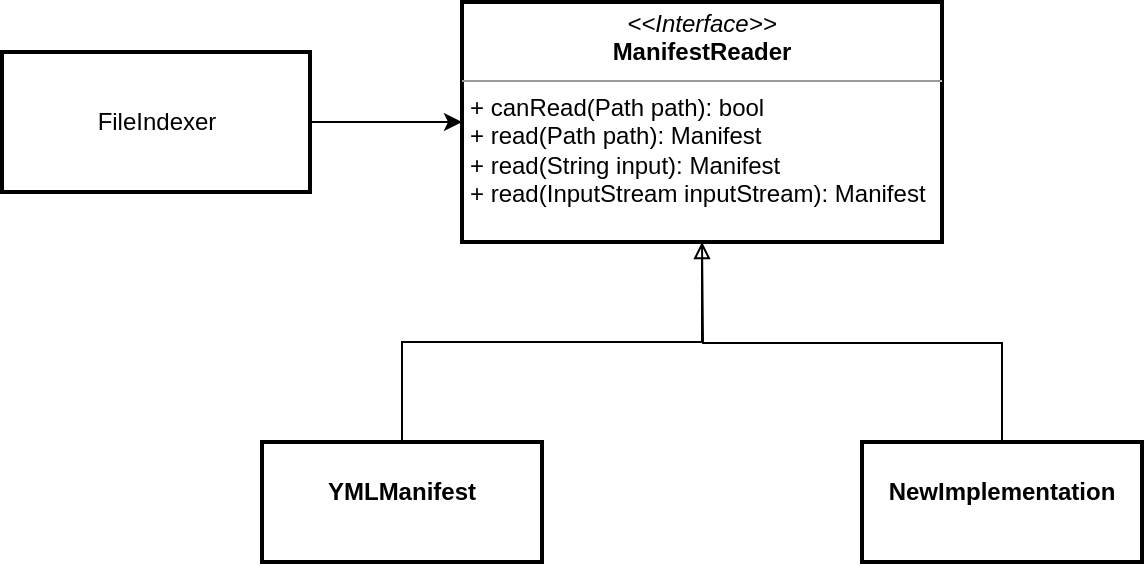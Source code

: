 <mxfile version="10.9.5" type="device"><diagram id="4Hrne3j13Lq7K0y_TVCY" name="Page-1"><mxGraphModel dx="946" dy="682" grid="1" gridSize="10" guides="1" tooltips="1" connect="1" arrows="1" fold="1" page="1" pageScale="1" pageWidth="827" pageHeight="1169" math="0" shadow="0"><root><mxCell id="0"/><mxCell id="1" parent="0"/><mxCell id="zM7DM4WX92ZGbdO3Twyp-5" style="edgeStyle=orthogonalEdgeStyle;rounded=0;orthogonalLoop=1;jettySize=auto;html=1;exitX=0.5;exitY=1;exitDx=0;exitDy=0;entryX=0.5;entryY=0;entryDx=0;entryDy=0;strokeWidth=1;startArrow=block;startFill=0;endArrow=none;endFill=0;" edge="1" parent="1" source="zM7DM4WX92ZGbdO3Twyp-1" target="zM7DM4WX92ZGbdO3Twyp-4"><mxGeometry relative="1" as="geometry"/></mxCell><mxCell id="zM7DM4WX92ZGbdO3Twyp-1" value="&lt;p style=&quot;margin: 0px ; margin-top: 4px ; text-align: center&quot;&gt;&lt;i&gt;&amp;lt;&amp;lt;Interface&amp;gt;&amp;gt;&lt;/i&gt;&lt;br&gt;&lt;b&gt;ManifestReader&lt;/b&gt;&lt;/p&gt;&lt;hr size=&quot;1&quot;&gt;&lt;p style=&quot;margin: 0px ; margin-left: 4px&quot;&gt;&lt;/p&gt;&lt;p style=&quot;margin: 0px ; margin-left: 4px&quot;&gt;+ canRead(Path path): bool&lt;br&gt;+ read(Path path): Manifest&lt;/p&gt;&lt;p style=&quot;margin: 0px ; margin-left: 4px&quot;&gt;+ read(String input): Manifest&lt;br&gt;&lt;/p&gt;&lt;p style=&quot;margin: 0px ; margin-left: 4px&quot;&gt;+ read(InputStream inputStream): Manifest&lt;br&gt;&lt;/p&gt;&lt;p style=&quot;margin: 0px ; margin-left: 4px&quot;&gt;&lt;br&gt;&lt;/p&gt;" style="verticalAlign=top;align=left;overflow=fill;fontSize=12;fontFamily=Helvetica;html=1;strokeWidth=2;" vertex="1" parent="1"><mxGeometry x="260" y="190" width="240" height="120" as="geometry"/></mxCell><mxCell id="zM7DM4WX92ZGbdO3Twyp-3" style="edgeStyle=none;rounded=0;orthogonalLoop=1;jettySize=auto;html=1;exitX=1;exitY=0.5;exitDx=0;exitDy=0;entryX=0;entryY=0.5;entryDx=0;entryDy=0;strokeWidth=1;" edge="1" parent="1" source="zM7DM4WX92ZGbdO3Twyp-2" target="zM7DM4WX92ZGbdO3Twyp-1"><mxGeometry relative="1" as="geometry"/></mxCell><mxCell id="zM7DM4WX92ZGbdO3Twyp-2" value="FileIndexer" style="html=1;strokeWidth=2;" vertex="1" parent="1"><mxGeometry x="30" y="215" width="154" height="70" as="geometry"/></mxCell><mxCell id="zM7DM4WX92ZGbdO3Twyp-4" value="&lt;p style=&quot;margin: 0px ; margin-top: 4px ; text-align: center&quot;&gt;&lt;br&gt;&lt;b&gt;YMLManifest&lt;/b&gt;&lt;/p&gt;" style="verticalAlign=top;align=left;overflow=fill;fontSize=12;fontFamily=Helvetica;html=1;strokeWidth=2;" vertex="1" parent="1"><mxGeometry x="160" y="410" width="140" height="60" as="geometry"/></mxCell><mxCell id="zM7DM4WX92ZGbdO3Twyp-7" style="edgeStyle=orthogonalEdgeStyle;rounded=0;orthogonalLoop=1;jettySize=auto;html=1;exitX=0.5;exitY=0;exitDx=0;exitDy=0;startArrow=none;startFill=0;endArrow=none;endFill=0;strokeWidth=1;" edge="1" parent="1" source="zM7DM4WX92ZGbdO3Twyp-6"><mxGeometry relative="1" as="geometry"><mxPoint x="380" y="310" as="targetPoint"/></mxGeometry></mxCell><mxCell id="zM7DM4WX92ZGbdO3Twyp-6" value="&lt;p style=&quot;margin: 0px ; margin-top: 4px ; text-align: center&quot;&gt;&lt;br&gt;&lt;b&gt;NewImplementation&lt;/b&gt;&lt;/p&gt;" style="verticalAlign=top;align=left;overflow=fill;fontSize=12;fontFamily=Helvetica;html=1;strokeWidth=2;" vertex="1" parent="1"><mxGeometry x="460" y="410" width="140" height="60" as="geometry"/></mxCell></root></mxGraphModel></diagram><diagram id="igCOJAT7nAKrtOsMZcAv" name="Page-2"><mxGraphModel dx="946" dy="1851" grid="1" gridSize="10" guides="1" tooltips="1" connect="1" arrows="1" fold="1" page="1" pageScale="1" pageWidth="827" pageHeight="1169" math="0" shadow="0"><root><mxCell id="MSMZjLsJmqOjjyThpmT2-0"/><mxCell id="MSMZjLsJmqOjjyThpmT2-1" parent="MSMZjLsJmqOjjyThpmT2-0"/><mxCell id="MSMZjLsJmqOjjyThpmT2-10" style="rounded=0;orthogonalLoop=1;jettySize=auto;html=1;exitX=0.9;exitY=0.1;exitDx=0;exitDy=0;exitPerimeter=0;entryX=0;entryY=0.75;entryDx=0;entryDy=0;strokeWidth=5;" edge="1" parent="MSMZjLsJmqOjjyThpmT2-1" source="MSMZjLsJmqOjjyThpmT2-4" target="MSMZjLsJmqOjjyThpmT2-8"><mxGeometry relative="1" as="geometry"/></mxCell><mxCell id="MSMZjLsJmqOjjyThpmT2-4" value="&lt;pre style=&quot;font-size: 20px&quot;&gt;Nowy szablon&lt;/pre&gt;" style="verticalLabelPosition=bottom;html=1;verticalAlign=top;align=center;strokeColor=none;fillColor=#00BEF2;shape=mxgraph.azure.code_file;pointerEvents=1;" vertex="1" parent="MSMZjLsJmqOjjyThpmT2-1"><mxGeometry x="107" y="430" width="86" height="90" as="geometry"/></mxCell><mxCell id="MSMZjLsJmqOjjyThpmT2-11" style="edgeStyle=none;rounded=0;orthogonalLoop=1;jettySize=auto;html=1;exitX=1;exitY=0.5;exitDx=0;exitDy=0;entryX=0;entryY=0.5;entryDx=0;entryDy=0;strokeWidth=5;" edge="1" parent="MSMZjLsJmqOjjyThpmT2-1" source="MSMZjLsJmqOjjyThpmT2-6" target="MSMZjLsJmqOjjyThpmT2-8"><mxGeometry relative="1" as="geometry"/></mxCell><mxCell id="MSMZjLsJmqOjjyThpmT2-6" value="&lt;pre&gt;&lt;font style=&quot;font-size: 20px&quot;&gt;develop&lt;/font&gt;&lt;/pre&gt;" style="shape=image;html=1;verticalAlign=top;verticalLabelPosition=bottom;labelBackgroundColor=#ffffff;imageAspect=0;aspect=fixed;image=https://cdn4.iconfinder.com/data/icons/feather/24/git-commit-128.png" vertex="1" parent="MSMZjLsJmqOjjyThpmT2-1"><mxGeometry x="86" y="190" width="128" height="128" as="geometry"/></mxCell><mxCell id="MSMZjLsJmqOjjyThpmT2-12" value="&lt;pre&gt;&lt;font style=&quot;font-size: 20px&quot;&gt;Zatwierdza&lt;/font&gt;&lt;/pre&gt;" style="edgeStyle=none;rounded=0;orthogonalLoop=1;jettySize=auto;html=1;exitX=0.5;exitY=1;exitDx=0;exitDy=0;entryX=0.5;entryY=0;entryDx=0;entryDy=0;strokeWidth=5;labelPosition=right;verticalLabelPosition=middle;align=left;verticalAlign=middle;" edge="1" parent="MSMZjLsJmqOjjyThpmT2-1" target="MSMZjLsJmqOjjyThpmT2-8"><mxGeometry x="-0.091" y="17" relative="1" as="geometry"><mxPoint x="413" y="80" as="sourcePoint"/><mxPoint as="offset"/></mxGeometry></mxCell><mxCell id="MSMZjLsJmqOjjyThpmT2-13" style="edgeStyle=none;rounded=0;orthogonalLoop=1;jettySize=auto;html=1;exitX=1;exitY=0.5;exitDx=0;exitDy=0;entryX=0;entryY=0.5;entryDx=0;entryDy=0;strokeWidth=5;" edge="1" parent="MSMZjLsJmqOjjyThpmT2-1" source="MSMZjLsJmqOjjyThpmT2-8" target="MSMZjLsJmqOjjyThpmT2-9"><mxGeometry relative="1" as="geometry"/></mxCell><mxCell id="MSMZjLsJmqOjjyThpmT2-8" value="&lt;pre style=&quot;font-size: 20px&quot;&gt;Pull Request&lt;/pre&gt;" style="shape=image;html=1;verticalAlign=top;verticalLabelPosition=bottom;labelBackgroundColor=#ffffff;imageAspect=0;aspect=fixed;image=https://cdn4.iconfinder.com/data/icons/feather/24/git-pull-request-128.png;strokeWidth=4;" vertex="1" parent="MSMZjLsJmqOjjyThpmT2-1"><mxGeometry x="349" y="190" width="128" height="128" as="geometry"/></mxCell><mxCell id="MSMZjLsJmqOjjyThpmT2-9" value="&lt;pre&gt;&lt;font style=&quot;font-size: 20px&quot;&gt;develop&lt;/font&gt;&lt;/pre&gt;" style="shape=image;html=1;verticalAlign=top;verticalLabelPosition=bottom;labelBackgroundColor=#ffffff;imageAspect=0;aspect=fixed;image=https://cdn4.iconfinder.com/data/icons/feather/24/git-commit-128.png" vertex="1" parent="MSMZjLsJmqOjjyThpmT2-1"><mxGeometry x="590" y="190" width="128" height="128" as="geometry"/></mxCell><mxCell id="MSMZjLsJmqOjjyThpmT2-15" value="&lt;pre style=&quot;font-size: 20px&quot;&gt;Moderator&lt;/pre&gt;" style="shape=image;html=1;verticalAlign=middle;verticalLabelPosition=middle;labelBackgroundColor=#ffffff;imageAspect=0;aspect=fixed;image=https://cdn0.iconfinder.com/data/icons/facebook-ui-glyph/48/Sed-10-128.png;strokeWidth=6;labelPosition=left;align=right;" vertex="1" parent="MSMZjLsJmqOjjyThpmT2-1"><mxGeometry x="340" y="-40" width="158" height="158" as="geometry"/></mxCell><mxCell id="MSMZjLsJmqOjjyThpmT2-16" value="&lt;h1&gt;&lt;font style=&quot;font-size: 19px&quot;&gt;Hash: C85AD24&lt;/font&gt;&lt;/h1&gt;&lt;p&gt;&lt;/p&gt;&lt;ul&gt;&lt;li&gt;Dodany 'Nowy Szablon'&lt;/li&gt;&lt;/ul&gt;&lt;p&gt;&lt;/p&gt;" style="text;html=1;strokeColor=none;fillColor=none;spacing=5;spacingTop=-20;whiteSpace=wrap;overflow=hidden;rounded=0;" vertex="1" parent="MSMZjLsJmqOjjyThpmT2-1"><mxGeometry x="559" y="380" width="190" height="120" as="geometry"/></mxCell></root></mxGraphModel></diagram></mxfile>